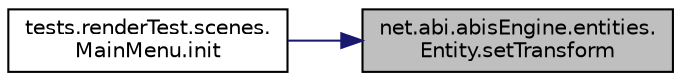 digraph "net.abi.abisEngine.entities.Entity.setTransform"
{
 // LATEX_PDF_SIZE
  edge [fontname="Helvetica",fontsize="10",labelfontname="Helvetica",labelfontsize="10"];
  node [fontname="Helvetica",fontsize="10",shape=record];
  rankdir="RL";
  Node1 [label="net.abi.abisEngine.entities.\lEntity.setTransform",height=0.2,width=0.4,color="black", fillcolor="grey75", style="filled", fontcolor="black",tooltip=" "];
  Node1 -> Node2 [dir="back",color="midnightblue",fontsize="10",style="solid",fontname="Helvetica"];
  Node2 [label="tests.renderTest.scenes.\lMainMenu.init",height=0.2,width=0.4,color="black", fillcolor="white", style="filled",URL="$d8/d48/classtests_1_1render_test_1_1scenes_1_1_main_menu.html#a840145fdb6e002f9ec2576f25dd12b48",tooltip=" "];
}
